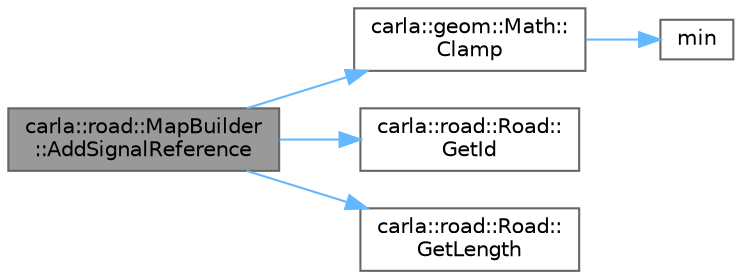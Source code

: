 digraph "carla::road::MapBuilder::AddSignalReference"
{
 // INTERACTIVE_SVG=YES
 // LATEX_PDF_SIZE
  bgcolor="transparent";
  edge [fontname=Helvetica,fontsize=10,labelfontname=Helvetica,labelfontsize=10];
  node [fontname=Helvetica,fontsize=10,shape=box,height=0.2,width=0.4];
  rankdir="LR";
  Node1 [id="Node000001",label="carla::road::MapBuilder\l::AddSignalReference",height=0.2,width=0.4,color="gray40", fillcolor="grey60", style="filled", fontcolor="black",tooltip=" "];
  Node1 -> Node2 [id="edge1_Node000001_Node000002",color="steelblue1",style="solid",tooltip=" "];
  Node2 [id="Node000002",label="carla::geom::Math::\lClamp",height=0.2,width=0.4,color="grey40", fillcolor="white", style="filled",URL="$d0/dea/classcarla_1_1geom_1_1Math.html#a8f8eccc1a2bcc711250f2b47a21eb31f",tooltip=" "];
  Node2 -> Node3 [id="edge2_Node000002_Node000003",color="steelblue1",style="solid",tooltip=" "];
  Node3 [id="Node000003",label="min",height=0.2,width=0.4,color="grey40", fillcolor="white", style="filled",URL="$d3/d33/Simplify_8h.html#a50798148e5016c5b85087d4009824f27",tooltip=" "];
  Node1 -> Node4 [id="edge3_Node000001_Node000004",color="steelblue1",style="solid",tooltip=" "];
  Node4 [id="Node000004",label="carla::road::Road::\lGetId",height=0.2,width=0.4,color="grey40", fillcolor="white", style="filled",URL="$dd/de6/classcarla_1_1road_1_1Road.html#a5fbd6ce83670d0394b56a89f0b7be239",tooltip=" "];
  Node1 -> Node5 [id="edge4_Node000001_Node000005",color="steelblue1",style="solid",tooltip=" "];
  Node5 [id="Node000005",label="carla::road::Road::\lGetLength",height=0.2,width=0.4,color="grey40", fillcolor="white", style="filled",URL="$dd/de6/classcarla_1_1road_1_1Road.html#a11acd9741132199eb349204c1def107f",tooltip=" "];
}
